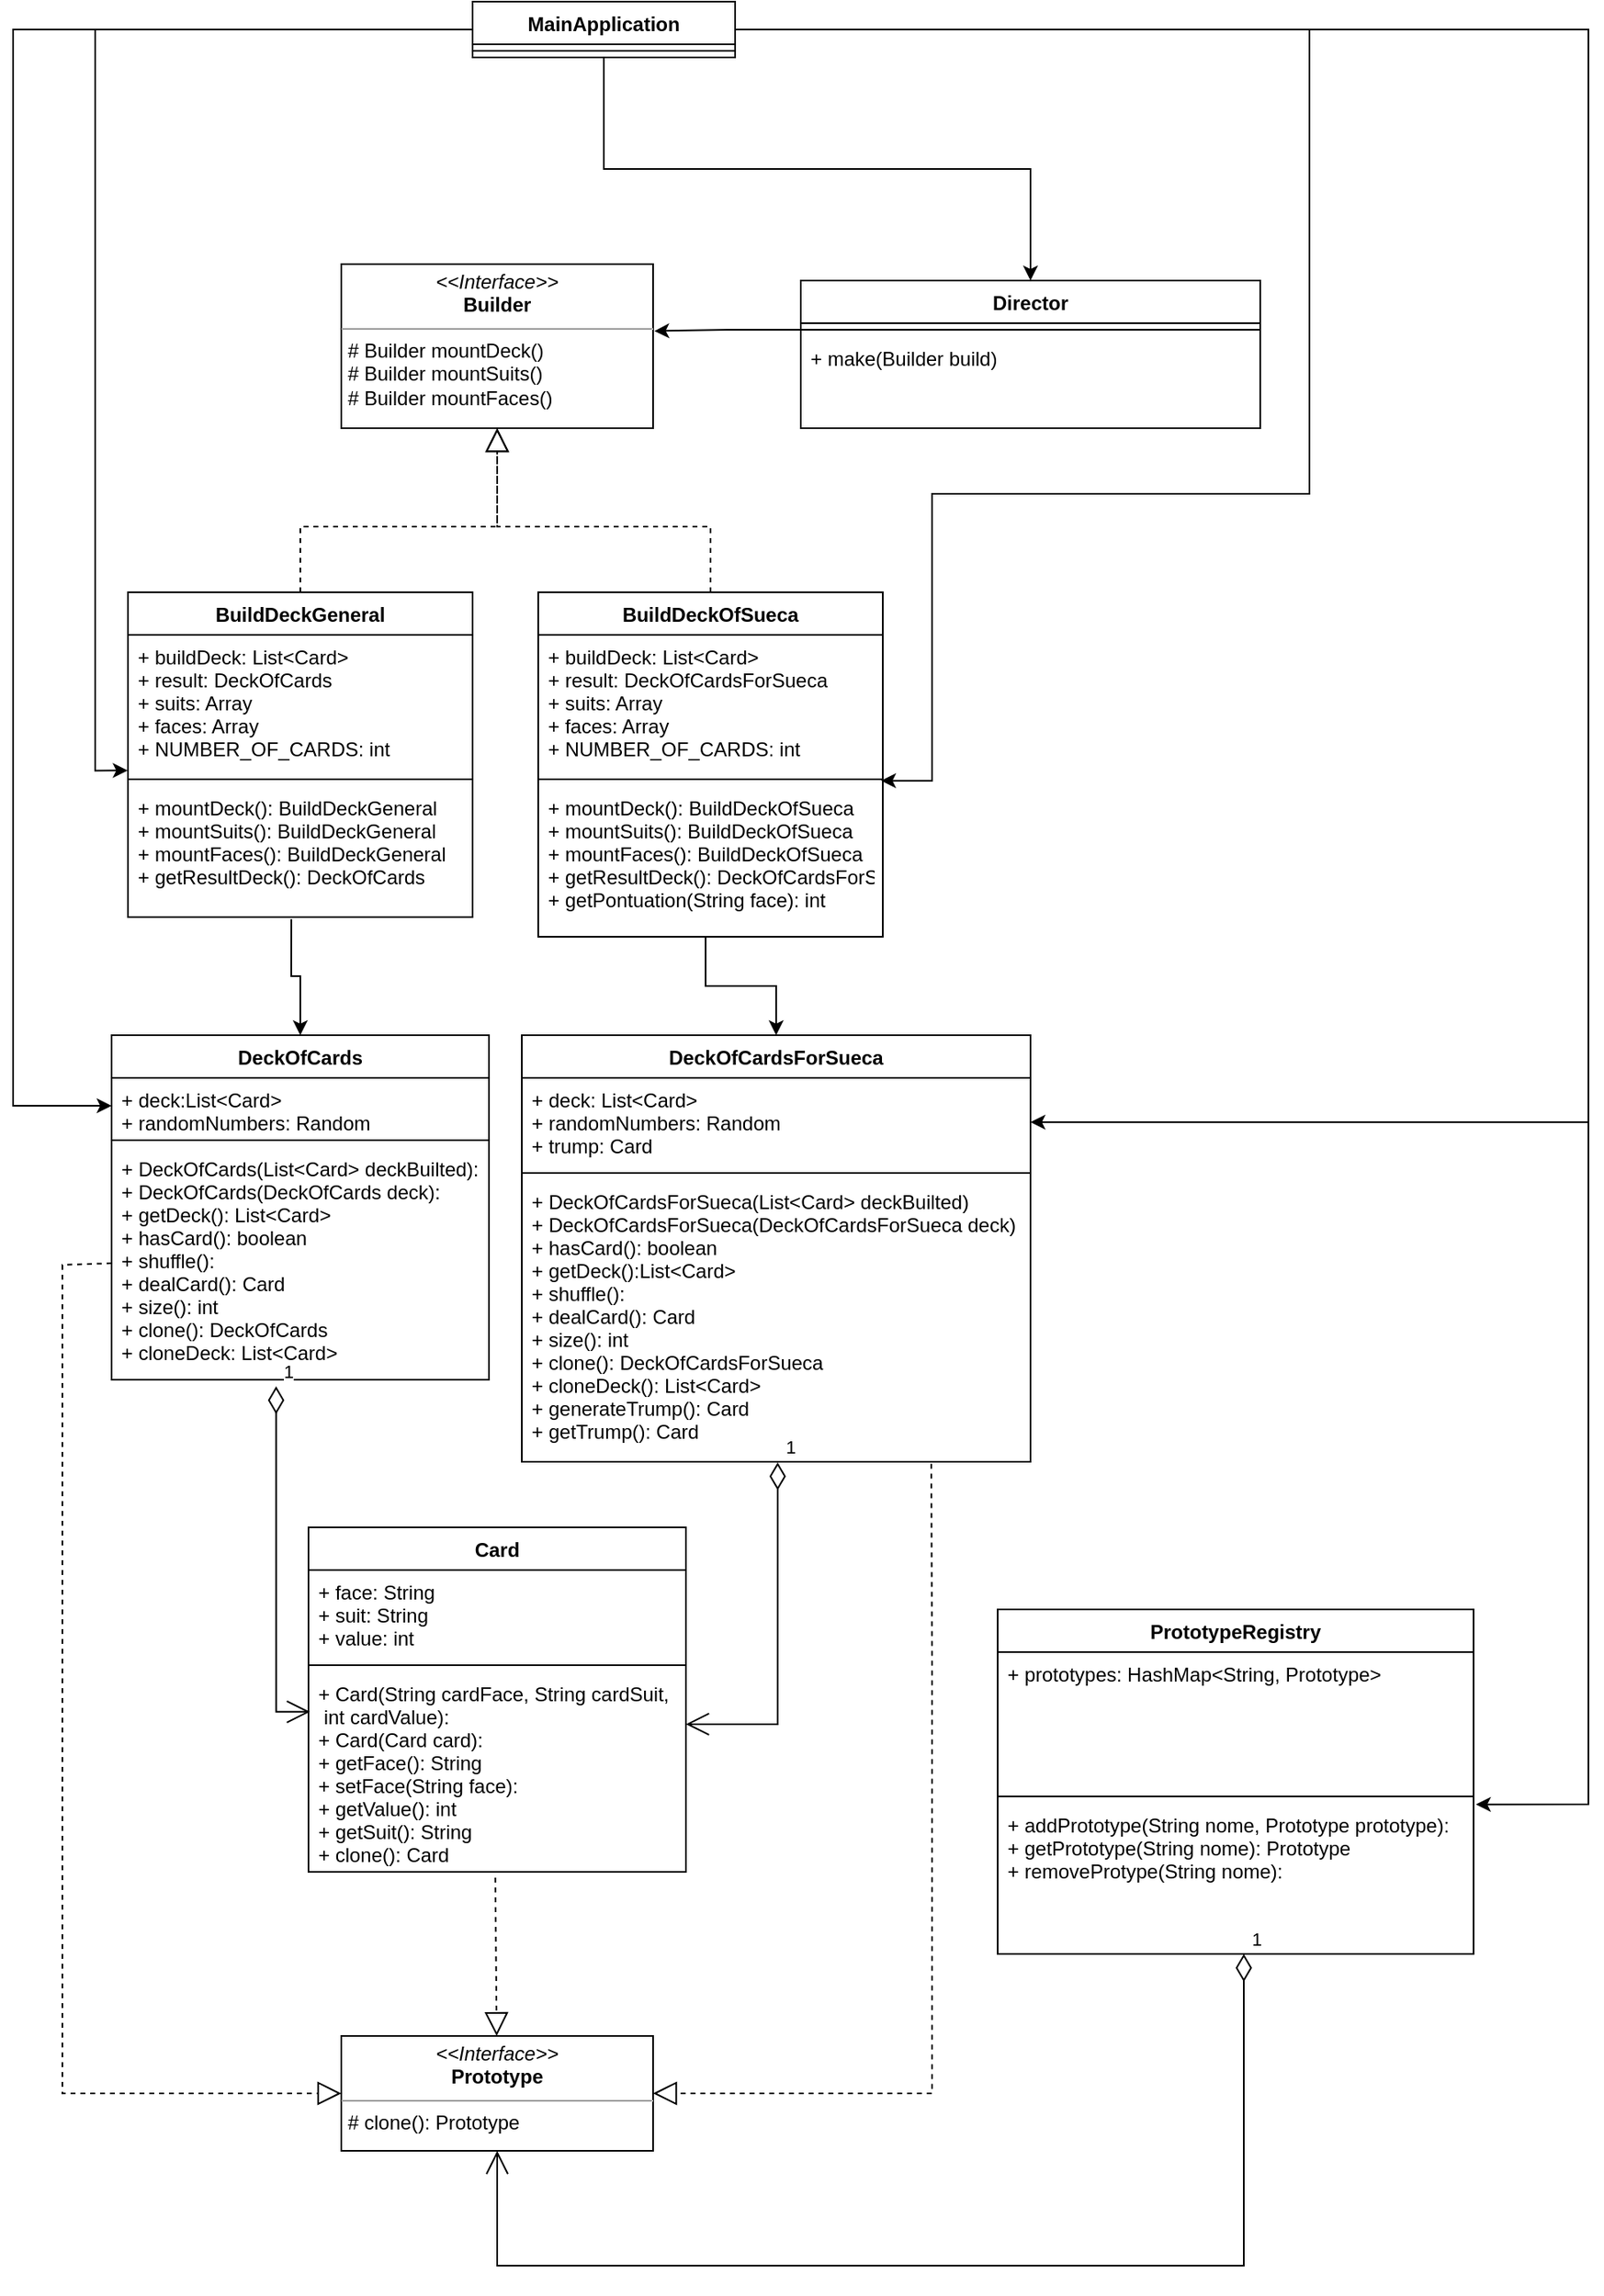 <mxfile version="20.7.4" type="device"><diagram id="C5RBs43oDa-KdzZeNtuy" name="Page-1"><mxGraphModel dx="1884" dy="1772" grid="1" gridSize="10" guides="1" tooltips="1" connect="1" arrows="1" fold="1" page="1" pageScale="1" pageWidth="827" pageHeight="1169" math="0" shadow="0"><root><mxCell id="WIyWlLk6GJQsqaUBKTNV-0"/><mxCell id="WIyWlLk6GJQsqaUBKTNV-1" parent="WIyWlLk6GJQsqaUBKTNV-0"/><mxCell id="BRmiQxWAVnmEeOFftpyg-23" style="edgeStyle=orthogonalEdgeStyle;rounded=0;orthogonalLoop=1;jettySize=auto;html=1;entryX=0.5;entryY=0;entryDx=0;entryDy=0;exitX=0.5;exitY=1;exitDx=0;exitDy=0;" edge="1" parent="WIyWlLk6GJQsqaUBKTNV-1" source="JU0Y0Hm3gfE4b2qlOGbD-0" target="JU0Y0Hm3gfE4b2qlOGbD-4"><mxGeometry relative="1" as="geometry"/></mxCell><mxCell id="BRmiQxWAVnmEeOFftpyg-25" style="edgeStyle=orthogonalEdgeStyle;rounded=0;orthogonalLoop=1;jettySize=auto;html=1;entryX=0.995;entryY=-0.034;entryDx=0;entryDy=0;entryPerimeter=0;" edge="1" parent="WIyWlLk6GJQsqaUBKTNV-1" source="JU0Y0Hm3gfE4b2qlOGbD-0" target="JU0Y0Hm3gfE4b2qlOGbD-31"><mxGeometry relative="1" as="geometry"><Array as="points"><mxPoint x="-10" y="-1083"/><mxPoint x="-10" y="-800"/><mxPoint x="-240" y="-800"/><mxPoint x="-240" y="-625"/></Array></mxGeometry></mxCell><mxCell id="BRmiQxWAVnmEeOFftpyg-26" style="edgeStyle=orthogonalEdgeStyle;rounded=0;orthogonalLoop=1;jettySize=auto;html=1;entryX=0;entryY=0.5;entryDx=0;entryDy=0;" edge="1" parent="WIyWlLk6GJQsqaUBKTNV-1" source="JU0Y0Hm3gfE4b2qlOGbD-0" target="BRmiQxWAVnmEeOFftpyg-3"><mxGeometry relative="1" as="geometry"><Array as="points"><mxPoint x="-800" y="-1083"/><mxPoint x="-800" y="-427"/></Array></mxGeometry></mxCell><mxCell id="BRmiQxWAVnmEeOFftpyg-27" style="edgeStyle=orthogonalEdgeStyle;rounded=0;orthogonalLoop=1;jettySize=auto;html=1;entryX=1;entryY=0.5;entryDx=0;entryDy=0;" edge="1" parent="WIyWlLk6GJQsqaUBKTNV-1" source="JU0Y0Hm3gfE4b2qlOGbD-0" target="BRmiQxWAVnmEeOFftpyg-7"><mxGeometry relative="1" as="geometry"><Array as="points"><mxPoint x="160" y="-1083"/><mxPoint x="160" y="-417"/></Array></mxGeometry></mxCell><mxCell id="BRmiQxWAVnmEeOFftpyg-32" style="edgeStyle=orthogonalEdgeStyle;rounded=0;orthogonalLoop=1;jettySize=auto;html=1;entryX=1.005;entryY=0.009;entryDx=0;entryDy=0;entryPerimeter=0;" edge="1" parent="WIyWlLk6GJQsqaUBKTNV-1" source="JU0Y0Hm3gfE4b2qlOGbD-0" target="BRmiQxWAVnmEeOFftpyg-31"><mxGeometry relative="1" as="geometry"><Array as="points"><mxPoint x="160" y="-1083"/><mxPoint x="160" y="-1"/></Array></mxGeometry></mxCell><mxCell id="JU0Y0Hm3gfE4b2qlOGbD-0" value="MainApplication" style="swimlane;fontStyle=1;align=center;verticalAlign=top;childLayout=stackLayout;horizontal=1;startSize=26;horizontalStack=0;resizeParent=1;resizeParentMax=0;resizeLast=0;collapsible=1;marginBottom=0;" parent="WIyWlLk6GJQsqaUBKTNV-1" vertex="1"><mxGeometry x="-520" y="-1100" width="160" height="34" as="geometry"/></mxCell><mxCell id="JU0Y0Hm3gfE4b2qlOGbD-2" value="" style="line;strokeWidth=1;fillColor=none;align=left;verticalAlign=middle;spacingTop=-1;spacingLeft=3;spacingRight=3;rotatable=0;labelPosition=right;points=[];portConstraint=eastwest;strokeColor=inherit;" parent="JU0Y0Hm3gfE4b2qlOGbD-0" vertex="1"><mxGeometry y="26" width="160" height="8" as="geometry"/></mxCell><mxCell id="JU0Y0Hm3gfE4b2qlOGbD-4" value="Director" style="swimlane;fontStyle=1;align=center;verticalAlign=top;childLayout=stackLayout;horizontal=1;startSize=26;horizontalStack=0;resizeParent=1;resizeParentMax=0;resizeLast=0;collapsible=1;marginBottom=0;" parent="WIyWlLk6GJQsqaUBKTNV-1" vertex="1"><mxGeometry x="-320" y="-930" width="280" height="90" as="geometry"/></mxCell><mxCell id="JU0Y0Hm3gfE4b2qlOGbD-6" value="" style="line;strokeWidth=1;fillColor=none;align=left;verticalAlign=middle;spacingTop=-1;spacingLeft=3;spacingRight=3;rotatable=0;labelPosition=right;points=[];portConstraint=eastwest;strokeColor=inherit;" parent="JU0Y0Hm3gfE4b2qlOGbD-4" vertex="1"><mxGeometry y="26" width="280" height="8" as="geometry"/></mxCell><mxCell id="JU0Y0Hm3gfE4b2qlOGbD-7" value="+ make(Builder build)" style="text;strokeColor=none;fillColor=none;align=left;verticalAlign=top;spacingLeft=4;spacingRight=4;overflow=hidden;rotatable=0;points=[[0,0.5],[1,0.5]];portConstraint=eastwest;" parent="JU0Y0Hm3gfE4b2qlOGbD-4" vertex="1"><mxGeometry y="34" width="280" height="56" as="geometry"/></mxCell><mxCell id="JU0Y0Hm3gfE4b2qlOGbD-18" value="&lt;p style=&quot;margin:0px;margin-top:4px;text-align:center;&quot;&gt;&lt;i&gt;&amp;lt;&amp;lt;Interface&amp;gt;&amp;gt;&lt;/i&gt;&lt;br&gt;&lt;b&gt;Builder&lt;/b&gt;&lt;/p&gt;&lt;hr size=&quot;1&quot;&gt;&lt;p style=&quot;margin:0px;margin-left:4px;&quot;&gt;&lt;span style=&quot;background-color: initial;&quot;&gt;# Builder mountDeck()&lt;/span&gt;&lt;br&gt;&lt;/p&gt;&lt;p style=&quot;margin:0px;margin-left:4px;&quot;&gt;# Builder mountSuits()&lt;/p&gt;&lt;p style=&quot;margin:0px;margin-left:4px;&quot;&gt;# Builder mountFaces()&lt;/p&gt;" style="verticalAlign=top;align=left;overflow=fill;fontSize=12;fontFamily=Helvetica;html=1;" parent="WIyWlLk6GJQsqaUBKTNV-1" vertex="1"><mxGeometry x="-600" y="-940" width="190" height="100" as="geometry"/></mxCell><mxCell id="JU0Y0Hm3gfE4b2qlOGbD-19" style="edgeStyle=orthogonalEdgeStyle;rounded=0;orthogonalLoop=1;jettySize=auto;html=1;entryX=1.004;entryY=0.408;entryDx=0;entryDy=0;entryPerimeter=0;" parent="WIyWlLk6GJQsqaUBKTNV-1" source="JU0Y0Hm3gfE4b2qlOGbD-6" target="JU0Y0Hm3gfE4b2qlOGbD-18" edge="1"><mxGeometry relative="1" as="geometry"/></mxCell><mxCell id="JU0Y0Hm3gfE4b2qlOGbD-20" value="BuildDeckGeneral" style="swimlane;fontStyle=1;align=center;verticalAlign=top;childLayout=stackLayout;horizontal=1;startSize=26;horizontalStack=0;resizeParent=1;resizeParentMax=0;resizeLast=0;collapsible=1;marginBottom=0;" parent="WIyWlLk6GJQsqaUBKTNV-1" vertex="1"><mxGeometry x="-730" y="-740" width="210" height="198" as="geometry"/></mxCell><mxCell id="JU0Y0Hm3gfE4b2qlOGbD-21" value="+ buildDeck: List&lt;Card&gt;&#10;+ result: DeckOfCards&#10;+ suits: Array&#10;+ faces: Array&#10;+ NUMBER_OF_CARDS: int" style="text;strokeColor=none;fillColor=none;align=left;verticalAlign=top;spacingLeft=4;spacingRight=4;overflow=hidden;rotatable=0;points=[[0,0.5],[1,0.5]];portConstraint=eastwest;" parent="JU0Y0Hm3gfE4b2qlOGbD-20" vertex="1"><mxGeometry y="26" width="210" height="84" as="geometry"/></mxCell><mxCell id="JU0Y0Hm3gfE4b2qlOGbD-22" value="" style="line;strokeWidth=1;fillColor=none;align=left;verticalAlign=middle;spacingTop=-1;spacingLeft=3;spacingRight=3;rotatable=0;labelPosition=right;points=[];portConstraint=eastwest;strokeColor=inherit;" parent="JU0Y0Hm3gfE4b2qlOGbD-20" vertex="1"><mxGeometry y="110" width="210" height="8" as="geometry"/></mxCell><mxCell id="JU0Y0Hm3gfE4b2qlOGbD-23" value="+ mountDeck(): BuildDeckGeneral&#10;+ mountSuits(): BuildDeckGeneral&#10;+ mountFaces(): BuildDeckGeneral&#10;+ getResultDeck(): DeckOfCards" style="text;strokeColor=none;fillColor=none;align=left;verticalAlign=top;spacingLeft=4;spacingRight=4;overflow=hidden;rotatable=0;points=[[0,0.5],[1,0.5]];portConstraint=eastwest;" parent="JU0Y0Hm3gfE4b2qlOGbD-20" vertex="1"><mxGeometry y="118" width="210" height="80" as="geometry"/></mxCell><mxCell id="JU0Y0Hm3gfE4b2qlOGbD-28" value="BuildDeckOfSueca" style="swimlane;fontStyle=1;align=center;verticalAlign=top;childLayout=stackLayout;horizontal=1;startSize=26;horizontalStack=0;resizeParent=1;resizeParentMax=0;resizeLast=0;collapsible=1;marginBottom=0;" parent="WIyWlLk6GJQsqaUBKTNV-1" vertex="1"><mxGeometry x="-480" y="-740" width="210" height="210" as="geometry"/></mxCell><mxCell id="JU0Y0Hm3gfE4b2qlOGbD-29" value="+ buildDeck: List&lt;Card&gt;&#10;+ result: DeckOfCardsForSueca&#10;+ suits: Array&#10;+ faces: Array&#10;+ NUMBER_OF_CARDS: int" style="text;strokeColor=none;fillColor=none;align=left;verticalAlign=top;spacingLeft=4;spacingRight=4;overflow=hidden;rotatable=0;points=[[0,0.5],[1,0.5]];portConstraint=eastwest;" parent="JU0Y0Hm3gfE4b2qlOGbD-28" vertex="1"><mxGeometry y="26" width="210" height="84" as="geometry"/></mxCell><mxCell id="JU0Y0Hm3gfE4b2qlOGbD-30" value="" style="line;strokeWidth=1;fillColor=none;align=left;verticalAlign=middle;spacingTop=-1;spacingLeft=3;spacingRight=3;rotatable=0;labelPosition=right;points=[];portConstraint=eastwest;strokeColor=inherit;" parent="JU0Y0Hm3gfE4b2qlOGbD-28" vertex="1"><mxGeometry y="110" width="210" height="8" as="geometry"/></mxCell><mxCell id="JU0Y0Hm3gfE4b2qlOGbD-31" value="+ mountDeck(): BuildDeckOfSueca&#10;+ mountSuits(): BuildDeckOfSueca&#10;+ mountFaces(): BuildDeckOfSueca&#10;+ getResultDeck(): DeckOfCardsForSueca&#10;+ getPontuation(String face): int" style="text;strokeColor=none;fillColor=none;align=left;verticalAlign=top;spacingLeft=4;spacingRight=4;overflow=hidden;rotatable=0;points=[[0,0.5],[1,0.5]];portConstraint=eastwest;" parent="JU0Y0Hm3gfE4b2qlOGbD-28" vertex="1"><mxGeometry y="118" width="210" height="92" as="geometry"/></mxCell><mxCell id="BRmiQxWAVnmEeOFftpyg-0" value="" style="endArrow=block;dashed=1;endFill=0;endSize=12;html=1;rounded=0;exitX=0.5;exitY=0;exitDx=0;exitDy=0;entryX=0.5;entryY=1;entryDx=0;entryDy=0;" edge="1" parent="WIyWlLk6GJQsqaUBKTNV-1" source="JU0Y0Hm3gfE4b2qlOGbD-20" target="JU0Y0Hm3gfE4b2qlOGbD-18"><mxGeometry width="160" relative="1" as="geometry"><mxPoint x="-430" y="-760" as="sourcePoint"/><mxPoint x="-270" y="-760" as="targetPoint"/><Array as="points"><mxPoint x="-625" y="-780"/><mxPoint x="-505" y="-780"/></Array></mxGeometry></mxCell><mxCell id="BRmiQxWAVnmEeOFftpyg-1" value="" style="endArrow=block;dashed=1;endFill=0;endSize=12;html=1;rounded=0;exitX=0.5;exitY=0;exitDx=0;exitDy=0;entryX=0.5;entryY=1;entryDx=0;entryDy=0;" edge="1" parent="WIyWlLk6GJQsqaUBKTNV-1" source="JU0Y0Hm3gfE4b2qlOGbD-28" target="JU0Y0Hm3gfE4b2qlOGbD-18"><mxGeometry width="160" relative="1" as="geometry"><mxPoint x="-430" y="-760" as="sourcePoint"/><mxPoint x="-510" y="-840" as="targetPoint"/><Array as="points"><mxPoint x="-375" y="-780"/><mxPoint x="-505" y="-780"/></Array></mxGeometry></mxCell><mxCell id="BRmiQxWAVnmEeOFftpyg-2" value="DeckOfCards" style="swimlane;fontStyle=1;align=center;verticalAlign=top;childLayout=stackLayout;horizontal=1;startSize=26;horizontalStack=0;resizeParent=1;resizeParentMax=0;resizeLast=0;collapsible=1;marginBottom=0;" vertex="1" parent="WIyWlLk6GJQsqaUBKTNV-1"><mxGeometry x="-740" y="-470" width="230" height="210" as="geometry"/></mxCell><mxCell id="BRmiQxWAVnmEeOFftpyg-3" value="+ deck:List&lt;Card&gt; &#10;+ randomNumbers: Random" style="text;strokeColor=none;fillColor=none;align=left;verticalAlign=top;spacingLeft=4;spacingRight=4;overflow=hidden;rotatable=0;points=[[0,0.5],[1,0.5]];portConstraint=eastwest;" vertex="1" parent="BRmiQxWAVnmEeOFftpyg-2"><mxGeometry y="26" width="230" height="34" as="geometry"/></mxCell><mxCell id="BRmiQxWAVnmEeOFftpyg-4" value="" style="line;strokeWidth=1;fillColor=none;align=left;verticalAlign=middle;spacingTop=-1;spacingLeft=3;spacingRight=3;rotatable=0;labelPosition=right;points=[];portConstraint=eastwest;strokeColor=inherit;" vertex="1" parent="BRmiQxWAVnmEeOFftpyg-2"><mxGeometry y="60" width="230" height="8" as="geometry"/></mxCell><mxCell id="BRmiQxWAVnmEeOFftpyg-5" value="+ DeckOfCards(List&lt;Card&gt; deckBuilted):&#10;+ DeckOfCards(DeckOfCards deck):&#10;+ getDeck(): List&lt;Card&gt;&#10;+ hasCard(): boolean&#10;+ shuffle():&#10;+ dealCard(): Card&#10;+ size(): int&#10;+ clone(): DeckOfCards&#10;+ cloneDeck: List&lt;Card&gt;" style="text;strokeColor=none;fillColor=none;align=left;verticalAlign=top;spacingLeft=4;spacingRight=4;overflow=hidden;rotatable=0;points=[[0,0.5],[1,0.5]];portConstraint=eastwest;" vertex="1" parent="BRmiQxWAVnmEeOFftpyg-2"><mxGeometry y="68" width="230" height="142" as="geometry"/></mxCell><mxCell id="BRmiQxWAVnmEeOFftpyg-6" value="DeckOfCardsForSueca" style="swimlane;fontStyle=1;align=center;verticalAlign=top;childLayout=stackLayout;horizontal=1;startSize=26;horizontalStack=0;resizeParent=1;resizeParentMax=0;resizeLast=0;collapsible=1;marginBottom=0;" vertex="1" parent="WIyWlLk6GJQsqaUBKTNV-1"><mxGeometry x="-490" y="-470" width="310" height="260" as="geometry"/></mxCell><mxCell id="BRmiQxWAVnmEeOFftpyg-7" value="+ deck: List&lt;Card&gt;&#10;+ randomNumbers: Random&#10;+ trump: Card" style="text;strokeColor=none;fillColor=none;align=left;verticalAlign=top;spacingLeft=4;spacingRight=4;overflow=hidden;rotatable=0;points=[[0,0.5],[1,0.5]];portConstraint=eastwest;" vertex="1" parent="BRmiQxWAVnmEeOFftpyg-6"><mxGeometry y="26" width="310" height="54" as="geometry"/></mxCell><mxCell id="BRmiQxWAVnmEeOFftpyg-8" value="" style="line;strokeWidth=1;fillColor=none;align=left;verticalAlign=middle;spacingTop=-1;spacingLeft=3;spacingRight=3;rotatable=0;labelPosition=right;points=[];portConstraint=eastwest;strokeColor=inherit;" vertex="1" parent="BRmiQxWAVnmEeOFftpyg-6"><mxGeometry y="80" width="310" height="8" as="geometry"/></mxCell><mxCell id="BRmiQxWAVnmEeOFftpyg-9" value="+ DeckOfCardsForSueca(List&lt;Card&gt; deckBuilted)&#10;+ DeckOfCardsForSueca(DeckOfCardsForSueca deck)&#10;+ hasCard(): boolean&#10;+ getDeck():List&lt;Card&gt;&#10;+ shuffle():&#10;+ dealCard(): Card&#10;+ size(): int&#10;+ clone(): DeckOfCardsForSueca&#10;+ cloneDeck(): List&lt;Card&gt;&#10;+ generateTrump(): Card&#10;+ getTrump(): Card" style="text;strokeColor=none;fillColor=none;align=left;verticalAlign=top;spacingLeft=4;spacingRight=4;overflow=hidden;rotatable=0;points=[[0,0.5],[1,0.5]];portConstraint=eastwest;" vertex="1" parent="BRmiQxWAVnmEeOFftpyg-6"><mxGeometry y="88" width="310" height="172" as="geometry"/></mxCell><mxCell id="BRmiQxWAVnmEeOFftpyg-10" style="edgeStyle=orthogonalEdgeStyle;rounded=0;orthogonalLoop=1;jettySize=auto;html=1;" edge="1" parent="WIyWlLk6GJQsqaUBKTNV-1" source="JU0Y0Hm3gfE4b2qlOGbD-31" target="BRmiQxWAVnmEeOFftpyg-6"><mxGeometry relative="1" as="geometry"><Array as="points"><mxPoint x="-378" y="-500"/><mxPoint x="-335" y="-500"/></Array></mxGeometry></mxCell><mxCell id="BRmiQxWAVnmEeOFftpyg-11" style="edgeStyle=orthogonalEdgeStyle;rounded=0;orthogonalLoop=1;jettySize=auto;html=1;exitX=0.474;exitY=1.015;exitDx=0;exitDy=0;exitPerimeter=0;" edge="1" parent="WIyWlLk6GJQsqaUBKTNV-1" source="JU0Y0Hm3gfE4b2qlOGbD-23" target="BRmiQxWAVnmEeOFftpyg-2"><mxGeometry relative="1" as="geometry"><Array as="points"><mxPoint x="-630" y="-506"/><mxPoint x="-625" y="-506"/></Array></mxGeometry></mxCell><mxCell id="BRmiQxWAVnmEeOFftpyg-13" value="&lt;p style=&quot;margin:0px;margin-top:4px;text-align:center;&quot;&gt;&lt;i&gt;&amp;lt;&amp;lt;Interface&amp;gt;&amp;gt;&lt;/i&gt;&lt;br&gt;&lt;b&gt;Prototype&lt;/b&gt;&lt;/p&gt;&lt;hr size=&quot;1&quot;&gt;&lt;p style=&quot;margin:0px;margin-left:4px;&quot;&gt;# clone(): Prototype&lt;br&gt;&lt;/p&gt;" style="verticalAlign=top;align=left;overflow=fill;fontSize=12;fontFamily=Helvetica;html=1;" vertex="1" parent="WIyWlLk6GJQsqaUBKTNV-1"><mxGeometry x="-600" y="140" width="190" height="70" as="geometry"/></mxCell><mxCell id="BRmiQxWAVnmEeOFftpyg-14" value="Card" style="swimlane;fontStyle=1;align=center;verticalAlign=top;childLayout=stackLayout;horizontal=1;startSize=26;horizontalStack=0;resizeParent=1;resizeParentMax=0;resizeLast=0;collapsible=1;marginBottom=0;" vertex="1" parent="WIyWlLk6GJQsqaUBKTNV-1"><mxGeometry x="-620" y="-170" width="230" height="210" as="geometry"/></mxCell><mxCell id="BRmiQxWAVnmEeOFftpyg-15" value="+ face: String&#10;+ suit: String &#10;+ value: int" style="text;strokeColor=none;fillColor=none;align=left;verticalAlign=top;spacingLeft=4;spacingRight=4;overflow=hidden;rotatable=0;points=[[0,0.5],[1,0.5]];portConstraint=eastwest;" vertex="1" parent="BRmiQxWAVnmEeOFftpyg-14"><mxGeometry y="26" width="230" height="54" as="geometry"/></mxCell><mxCell id="BRmiQxWAVnmEeOFftpyg-16" value="" style="line;strokeWidth=1;fillColor=none;align=left;verticalAlign=middle;spacingTop=-1;spacingLeft=3;spacingRight=3;rotatable=0;labelPosition=right;points=[];portConstraint=eastwest;strokeColor=inherit;" vertex="1" parent="BRmiQxWAVnmEeOFftpyg-14"><mxGeometry y="80" width="230" height="8" as="geometry"/></mxCell><mxCell id="BRmiQxWAVnmEeOFftpyg-17" value="+ Card(String cardFace, String cardSuit,&#10; int cardValue):&#10;+ Card(Card card):&#10;+ getFace(): String&#10;+ setFace(String face):&#10;+ getValue(): int&#10;+ getSuit(): String&#10;+ clone(): Card" style="text;strokeColor=none;fillColor=none;align=left;verticalAlign=top;spacingLeft=4;spacingRight=4;overflow=hidden;rotatable=0;points=[[0,0.5],[1,0.5]];portConstraint=eastwest;" vertex="1" parent="BRmiQxWAVnmEeOFftpyg-14"><mxGeometry y="88" width="230" height="122" as="geometry"/></mxCell><mxCell id="BRmiQxWAVnmEeOFftpyg-18" value="" style="endArrow=block;dashed=1;endFill=0;endSize=12;html=1;rounded=0;exitX=0.805;exitY=1.007;exitDx=0;exitDy=0;entryX=1;entryY=0.5;entryDx=0;entryDy=0;exitPerimeter=0;" edge="1" parent="WIyWlLk6GJQsqaUBKTNV-1" source="BRmiQxWAVnmEeOFftpyg-9" target="BRmiQxWAVnmEeOFftpyg-13"><mxGeometry width="160" relative="1" as="geometry"><mxPoint x="-430" y="-170" as="sourcePoint"/><mxPoint x="-270" y="-170" as="targetPoint"/><Array as="points"><mxPoint x="-240" y="-90"/><mxPoint x="-240" y="175"/></Array></mxGeometry></mxCell><mxCell id="BRmiQxWAVnmEeOFftpyg-19" value="" style="endArrow=block;dashed=1;endFill=0;endSize=12;html=1;rounded=0;exitX=0;exitY=0.5;exitDx=0;exitDy=0;entryX=0;entryY=0.5;entryDx=0;entryDy=0;" edge="1" parent="WIyWlLk6GJQsqaUBKTNV-1" source="BRmiQxWAVnmEeOFftpyg-5" target="BRmiQxWAVnmEeOFftpyg-13"><mxGeometry width="160" relative="1" as="geometry"><mxPoint x="-430" y="-170" as="sourcePoint"/><mxPoint x="-270" y="-170" as="targetPoint"/><Array as="points"><mxPoint x="-770" y="-330"/><mxPoint x="-770" y="15"/><mxPoint x="-770" y="175"/><mxPoint x="-690" y="175"/></Array></mxGeometry></mxCell><mxCell id="BRmiQxWAVnmEeOFftpyg-20" value="" style="endArrow=block;dashed=1;endFill=0;endSize=12;html=1;rounded=0;exitX=0.495;exitY=1.029;exitDx=0;exitDy=0;exitPerimeter=0;" edge="1" parent="WIyWlLk6GJQsqaUBKTNV-1" source="BRmiQxWAVnmEeOFftpyg-17" target="BRmiQxWAVnmEeOFftpyg-13"><mxGeometry width="160" relative="1" as="geometry"><mxPoint x="-505" y="-80" as="sourcePoint"/><mxPoint x="-270" y="-170" as="targetPoint"/><Array as="points"/></mxGeometry></mxCell><mxCell id="BRmiQxWAVnmEeOFftpyg-21" value="1" style="endArrow=open;html=1;endSize=12;startArrow=diamondThin;startSize=14;startFill=0;edgeStyle=orthogonalEdgeStyle;align=left;verticalAlign=bottom;rounded=0;entryX=1;entryY=0.262;entryDx=0;entryDy=0;entryPerimeter=0;exitX=0.503;exitY=1.002;exitDx=0;exitDy=0;exitPerimeter=0;" edge="1" parent="WIyWlLk6GJQsqaUBKTNV-1" source="BRmiQxWAVnmEeOFftpyg-9" target="BRmiQxWAVnmEeOFftpyg-17"><mxGeometry x="-1" y="3" relative="1" as="geometry"><mxPoint x="-430" y="-250" as="sourcePoint"/><mxPoint x="-270" y="-250" as="targetPoint"/></mxGeometry></mxCell><mxCell id="BRmiQxWAVnmEeOFftpyg-22" value="1" style="endArrow=open;html=1;endSize=12;startArrow=diamondThin;startSize=14;startFill=0;edgeStyle=orthogonalEdgeStyle;align=left;verticalAlign=bottom;rounded=0;exitX=0.436;exitY=1.028;exitDx=0;exitDy=0;exitPerimeter=0;entryX=0.004;entryY=0.2;entryDx=0;entryDy=0;entryPerimeter=0;" edge="1" parent="WIyWlLk6GJQsqaUBKTNV-1" source="BRmiQxWAVnmEeOFftpyg-5" target="BRmiQxWAVnmEeOFftpyg-17"><mxGeometry x="-1" y="3" relative="1" as="geometry"><mxPoint x="-430" y="-250" as="sourcePoint"/><mxPoint x="-270" y="-250" as="targetPoint"/><Array as="points"><mxPoint x="-640" y="-58"/></Array></mxGeometry></mxCell><mxCell id="BRmiQxWAVnmEeOFftpyg-24" style="edgeStyle=orthogonalEdgeStyle;rounded=0;orthogonalLoop=1;jettySize=auto;html=1;entryX=-0.001;entryY=0.984;entryDx=0;entryDy=0;exitX=0;exitY=0.5;exitDx=0;exitDy=0;entryPerimeter=0;" edge="1" parent="WIyWlLk6GJQsqaUBKTNV-1" source="JU0Y0Hm3gfE4b2qlOGbD-0" target="JU0Y0Hm3gfE4b2qlOGbD-21"><mxGeometry relative="1" as="geometry"/></mxCell><mxCell id="BRmiQxWAVnmEeOFftpyg-28" value="PrototypeRegistry" style="swimlane;fontStyle=1;align=center;verticalAlign=top;childLayout=stackLayout;horizontal=1;startSize=26;horizontalStack=0;resizeParent=1;resizeParentMax=0;resizeLast=0;collapsible=1;marginBottom=0;" vertex="1" parent="WIyWlLk6GJQsqaUBKTNV-1"><mxGeometry x="-200" y="-120" width="290" height="210" as="geometry"/></mxCell><mxCell id="BRmiQxWAVnmEeOFftpyg-29" value="+ prototypes: HashMap&lt;String, Prototype&gt;" style="text;strokeColor=none;fillColor=none;align=left;verticalAlign=top;spacingLeft=4;spacingRight=4;overflow=hidden;rotatable=0;points=[[0,0.5],[1,0.5]];portConstraint=eastwest;" vertex="1" parent="BRmiQxWAVnmEeOFftpyg-28"><mxGeometry y="26" width="290" height="84" as="geometry"/></mxCell><mxCell id="BRmiQxWAVnmEeOFftpyg-30" value="" style="line;strokeWidth=1;fillColor=none;align=left;verticalAlign=middle;spacingTop=-1;spacingLeft=3;spacingRight=3;rotatable=0;labelPosition=right;points=[];portConstraint=eastwest;strokeColor=inherit;" vertex="1" parent="BRmiQxWAVnmEeOFftpyg-28"><mxGeometry y="110" width="290" height="8" as="geometry"/></mxCell><mxCell id="BRmiQxWAVnmEeOFftpyg-31" value="+ addPrototype(String nome, Prototype prototype):&#10;+ getPrototype(String nome): Prototype&#10;+ removeProtype(String nome):" style="text;strokeColor=none;fillColor=none;align=left;verticalAlign=top;spacingLeft=4;spacingRight=4;overflow=hidden;rotatable=0;points=[[0,0.5],[1,0.5]];portConstraint=eastwest;" vertex="1" parent="BRmiQxWAVnmEeOFftpyg-28"><mxGeometry y="118" width="290" height="92" as="geometry"/></mxCell><mxCell id="BRmiQxWAVnmEeOFftpyg-33" value="1" style="endArrow=open;html=1;endSize=12;startArrow=diamondThin;startSize=14;startFill=0;edgeStyle=orthogonalEdgeStyle;align=left;verticalAlign=bottom;rounded=0;entryX=0.5;entryY=1;entryDx=0;entryDy=0;" edge="1" parent="WIyWlLk6GJQsqaUBKTNV-1" source="BRmiQxWAVnmEeOFftpyg-31" target="BRmiQxWAVnmEeOFftpyg-13"><mxGeometry x="-1" y="3" relative="1" as="geometry"><mxPoint x="-310" y="-190" as="sourcePoint"/><mxPoint x="-150" y="-190" as="targetPoint"/><Array as="points"><mxPoint x="-50" y="280"/><mxPoint x="-505" y="280"/></Array></mxGeometry></mxCell></root></mxGraphModel></diagram></mxfile>